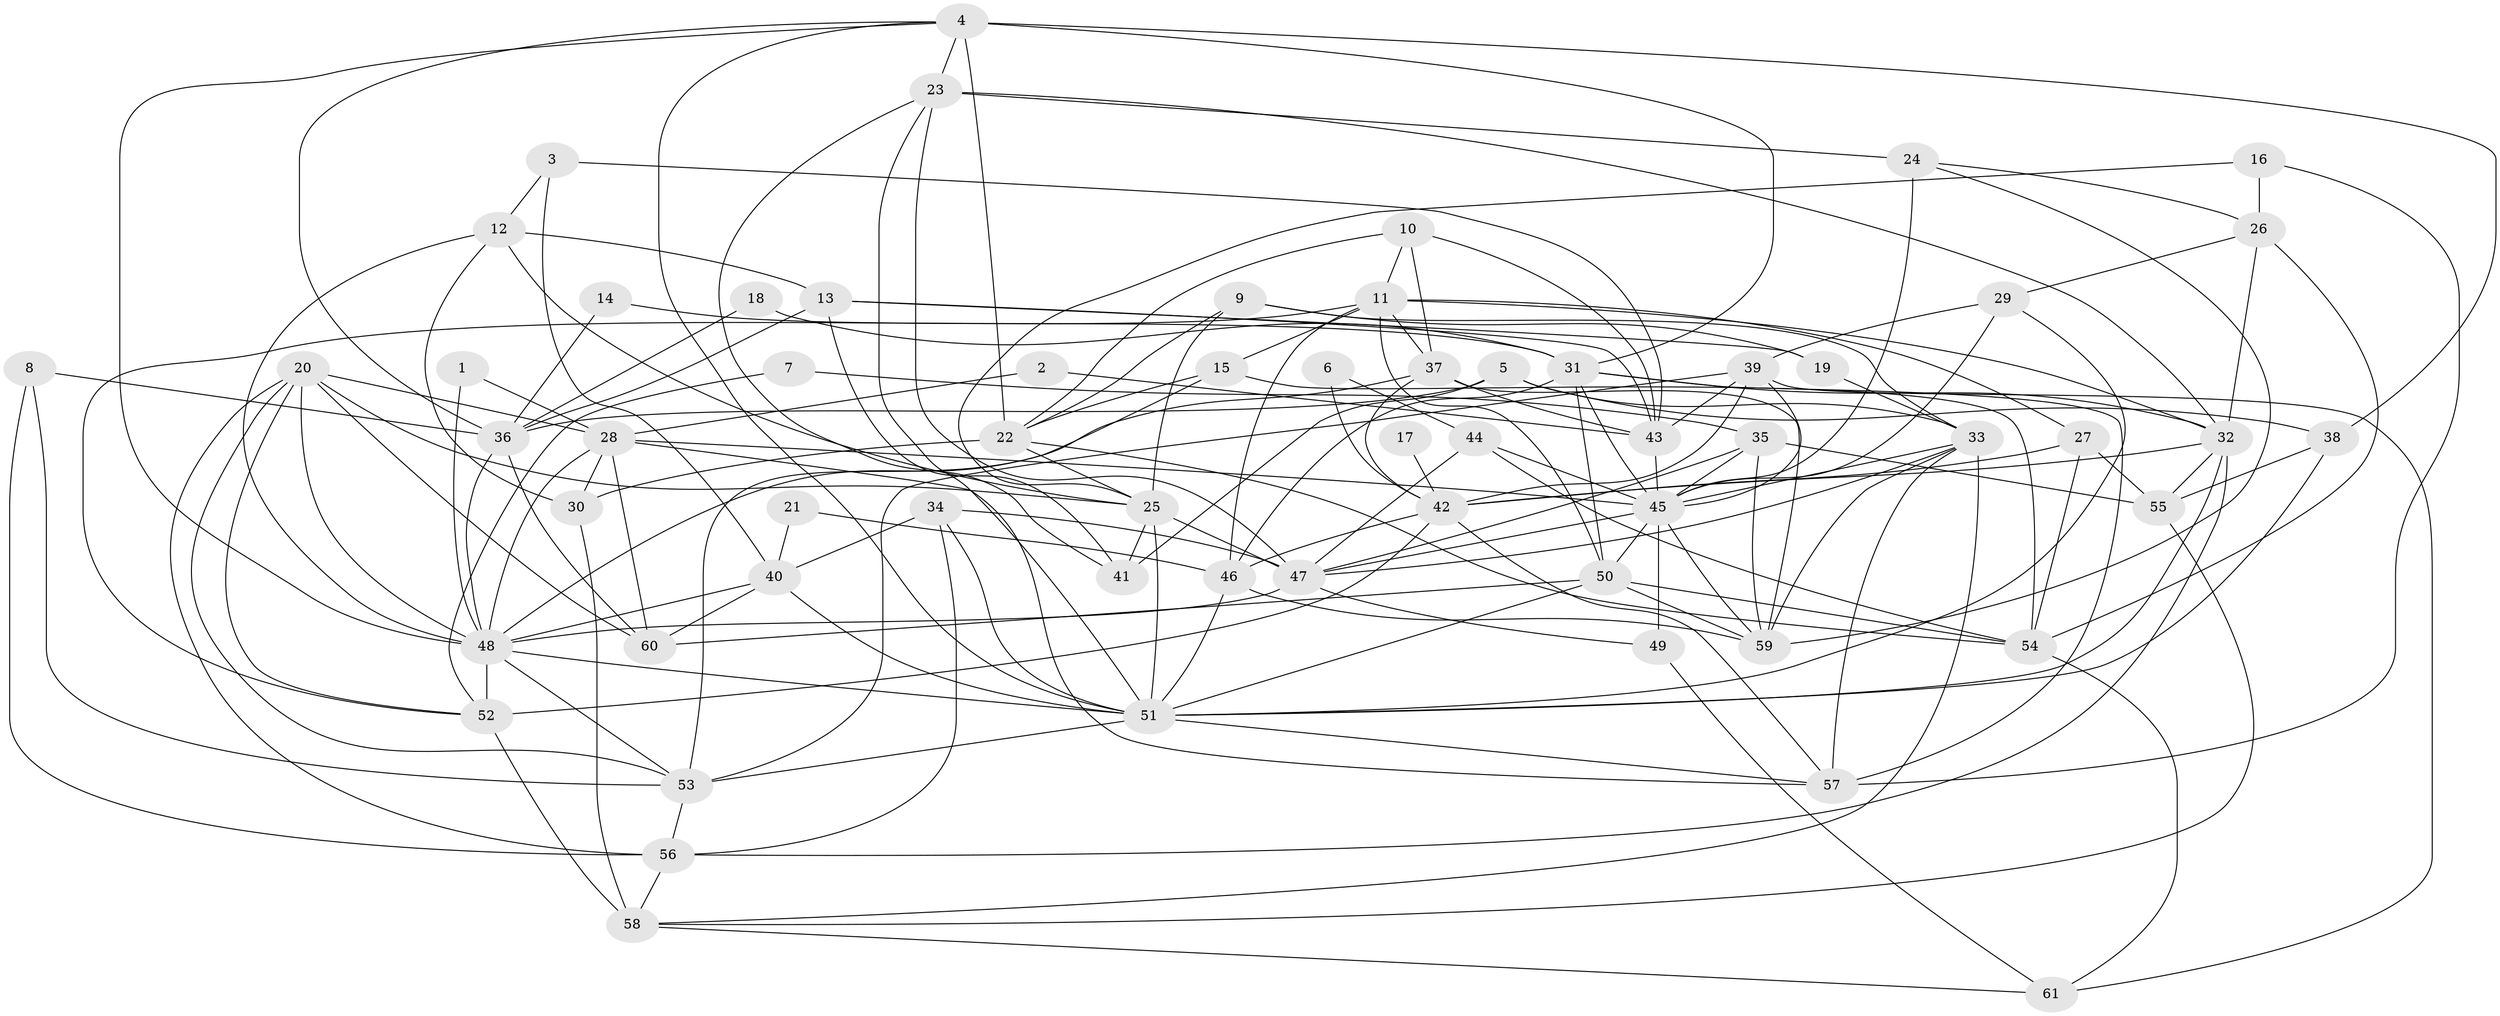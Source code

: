 // original degree distribution, {3: 0.21311475409836064, 2: 0.18032786885245902, 4: 0.32786885245901637, 7: 0.04918032786885246, 8: 0.02459016393442623, 6: 0.05737704918032787, 5: 0.13114754098360656, 9: 0.01639344262295082}
// Generated by graph-tools (version 1.1) at 2025/26/03/09/25 03:26:11]
// undirected, 61 vertices, 167 edges
graph export_dot {
graph [start="1"]
  node [color=gray90,style=filled];
  1;
  2;
  3;
  4;
  5;
  6;
  7;
  8;
  9;
  10;
  11;
  12;
  13;
  14;
  15;
  16;
  17;
  18;
  19;
  20;
  21;
  22;
  23;
  24;
  25;
  26;
  27;
  28;
  29;
  30;
  31;
  32;
  33;
  34;
  35;
  36;
  37;
  38;
  39;
  40;
  41;
  42;
  43;
  44;
  45;
  46;
  47;
  48;
  49;
  50;
  51;
  52;
  53;
  54;
  55;
  56;
  57;
  58;
  59;
  60;
  61;
  1 -- 28 [weight=1.0];
  1 -- 48 [weight=1.0];
  2 -- 28 [weight=1.0];
  2 -- 43 [weight=1.0];
  3 -- 12 [weight=1.0];
  3 -- 40 [weight=1.0];
  3 -- 43 [weight=1.0];
  4 -- 22 [weight=2.0];
  4 -- 23 [weight=1.0];
  4 -- 31 [weight=1.0];
  4 -- 36 [weight=1.0];
  4 -- 38 [weight=1.0];
  4 -- 48 [weight=1.0];
  4 -- 51 [weight=1.0];
  5 -- 33 [weight=1.0];
  5 -- 36 [weight=1.0];
  5 -- 38 [weight=1.0];
  5 -- 41 [weight=1.0];
  6 -- 42 [weight=1.0];
  6 -- 44 [weight=1.0];
  7 -- 35 [weight=1.0];
  7 -- 52 [weight=1.0];
  8 -- 36 [weight=1.0];
  8 -- 53 [weight=1.0];
  8 -- 56 [weight=1.0];
  9 -- 19 [weight=1.0];
  9 -- 22 [weight=1.0];
  9 -- 25 [weight=1.0];
  9 -- 33 [weight=1.0];
  10 -- 11 [weight=1.0];
  10 -- 22 [weight=1.0];
  10 -- 37 [weight=1.0];
  10 -- 43 [weight=1.0];
  11 -- 15 [weight=1.0];
  11 -- 27 [weight=1.0];
  11 -- 32 [weight=1.0];
  11 -- 37 [weight=1.0];
  11 -- 46 [weight=1.0];
  11 -- 50 [weight=1.0];
  11 -- 52 [weight=2.0];
  12 -- 13 [weight=2.0];
  12 -- 25 [weight=1.0];
  12 -- 30 [weight=1.0];
  12 -- 48 [weight=1.0];
  13 -- 19 [weight=1.0];
  13 -- 36 [weight=2.0];
  13 -- 41 [weight=1.0];
  13 -- 43 [weight=1.0];
  14 -- 31 [weight=1.0];
  14 -- 36 [weight=1.0];
  15 -- 22 [weight=1.0];
  15 -- 53 [weight=1.0];
  15 -- 54 [weight=1.0];
  16 -- 25 [weight=1.0];
  16 -- 26 [weight=1.0];
  16 -- 57 [weight=1.0];
  17 -- 42 [weight=2.0];
  18 -- 31 [weight=1.0];
  18 -- 36 [weight=1.0];
  19 -- 33 [weight=1.0];
  20 -- 25 [weight=1.0];
  20 -- 28 [weight=1.0];
  20 -- 48 [weight=1.0];
  20 -- 52 [weight=1.0];
  20 -- 53 [weight=1.0];
  20 -- 56 [weight=1.0];
  20 -- 60 [weight=1.0];
  21 -- 40 [weight=1.0];
  21 -- 46 [weight=1.0];
  22 -- 25 [weight=1.0];
  22 -- 30 [weight=1.0];
  22 -- 54 [weight=1.0];
  23 -- 24 [weight=2.0];
  23 -- 32 [weight=1.0];
  23 -- 41 [weight=1.0];
  23 -- 47 [weight=1.0];
  23 -- 51 [weight=1.0];
  24 -- 26 [weight=1.0];
  24 -- 45 [weight=1.0];
  24 -- 59 [weight=1.0];
  25 -- 41 [weight=1.0];
  25 -- 47 [weight=1.0];
  25 -- 51 [weight=1.0];
  26 -- 29 [weight=1.0];
  26 -- 32 [weight=1.0];
  26 -- 54 [weight=1.0];
  27 -- 42 [weight=1.0];
  27 -- 54 [weight=1.0];
  27 -- 55 [weight=1.0];
  28 -- 30 [weight=1.0];
  28 -- 45 [weight=1.0];
  28 -- 48 [weight=2.0];
  28 -- 57 [weight=1.0];
  28 -- 60 [weight=1.0];
  29 -- 39 [weight=1.0];
  29 -- 45 [weight=1.0];
  29 -- 51 [weight=1.0];
  30 -- 58 [weight=2.0];
  31 -- 32 [weight=1.0];
  31 -- 45 [weight=1.0];
  31 -- 46 [weight=1.0];
  31 -- 50 [weight=2.0];
  31 -- 57 [weight=1.0];
  32 -- 42 [weight=1.0];
  32 -- 51 [weight=1.0];
  32 -- 55 [weight=1.0];
  32 -- 56 [weight=1.0];
  33 -- 45 [weight=1.0];
  33 -- 47 [weight=1.0];
  33 -- 57 [weight=1.0];
  33 -- 58 [weight=1.0];
  33 -- 59 [weight=1.0];
  34 -- 40 [weight=1.0];
  34 -- 47 [weight=1.0];
  34 -- 51 [weight=2.0];
  34 -- 56 [weight=1.0];
  35 -- 45 [weight=1.0];
  35 -- 47 [weight=1.0];
  35 -- 55 [weight=1.0];
  35 -- 59 [weight=1.0];
  36 -- 48 [weight=1.0];
  36 -- 60 [weight=1.0];
  37 -- 42 [weight=1.0];
  37 -- 43 [weight=1.0];
  37 -- 48 [weight=1.0];
  37 -- 59 [weight=1.0];
  38 -- 51 [weight=1.0];
  38 -- 55 [weight=1.0];
  39 -- 42 [weight=1.0];
  39 -- 43 [weight=1.0];
  39 -- 45 [weight=1.0];
  39 -- 53 [weight=1.0];
  39 -- 61 [weight=1.0];
  40 -- 48 [weight=1.0];
  40 -- 51 [weight=1.0];
  40 -- 60 [weight=1.0];
  42 -- 46 [weight=1.0];
  42 -- 52 [weight=2.0];
  42 -- 57 [weight=1.0];
  43 -- 45 [weight=1.0];
  44 -- 45 [weight=1.0];
  44 -- 47 [weight=1.0];
  44 -- 54 [weight=1.0];
  45 -- 47 [weight=1.0];
  45 -- 49 [weight=2.0];
  45 -- 50 [weight=2.0];
  45 -- 59 [weight=1.0];
  46 -- 51 [weight=1.0];
  46 -- 59 [weight=1.0];
  47 -- 48 [weight=1.0];
  47 -- 49 [weight=1.0];
  48 -- 51 [weight=1.0];
  48 -- 52 [weight=1.0];
  48 -- 53 [weight=1.0];
  49 -- 61 [weight=1.0];
  50 -- 51 [weight=1.0];
  50 -- 54 [weight=1.0];
  50 -- 59 [weight=1.0];
  50 -- 60 [weight=1.0];
  51 -- 53 [weight=1.0];
  51 -- 57 [weight=1.0];
  52 -- 58 [weight=2.0];
  53 -- 56 [weight=1.0];
  54 -- 61 [weight=1.0];
  55 -- 58 [weight=1.0];
  56 -- 58 [weight=1.0];
  58 -- 61 [weight=1.0];
}
